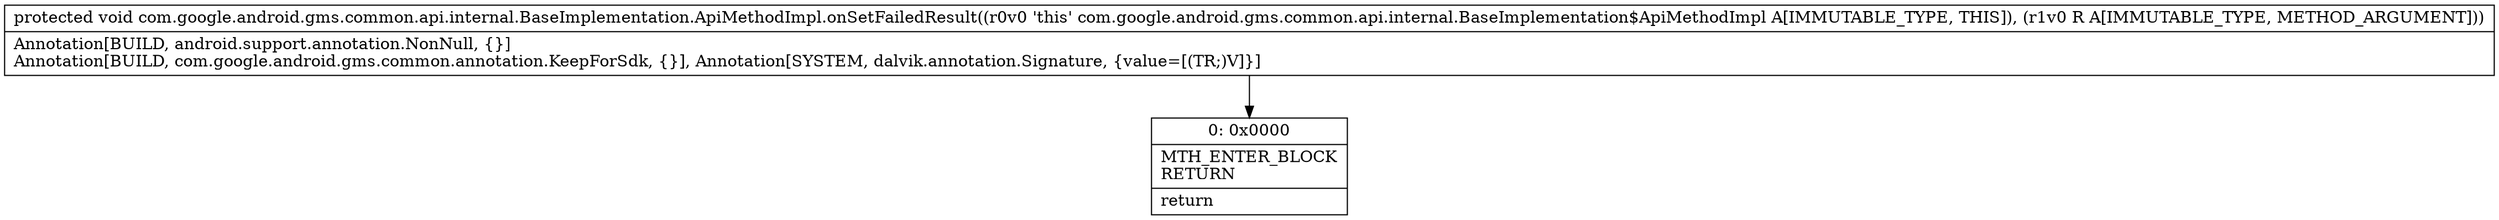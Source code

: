 digraph "CFG forcom.google.android.gms.common.api.internal.BaseImplementation.ApiMethodImpl.onSetFailedResult(Lcom\/google\/android\/gms\/common\/api\/Result;)V" {
Node_0 [shape=record,label="{0\:\ 0x0000|MTH_ENTER_BLOCK\lRETURN\l|return\l}"];
MethodNode[shape=record,label="{protected void com.google.android.gms.common.api.internal.BaseImplementation.ApiMethodImpl.onSetFailedResult((r0v0 'this' com.google.android.gms.common.api.internal.BaseImplementation$ApiMethodImpl A[IMMUTABLE_TYPE, THIS]), (r1v0 R A[IMMUTABLE_TYPE, METHOD_ARGUMENT]))  | Annotation[BUILD, android.support.annotation.NonNull, \{\}]\lAnnotation[BUILD, com.google.android.gms.common.annotation.KeepForSdk, \{\}], Annotation[SYSTEM, dalvik.annotation.Signature, \{value=[(TR;)V]\}]\l}"];
MethodNode -> Node_0;
}

